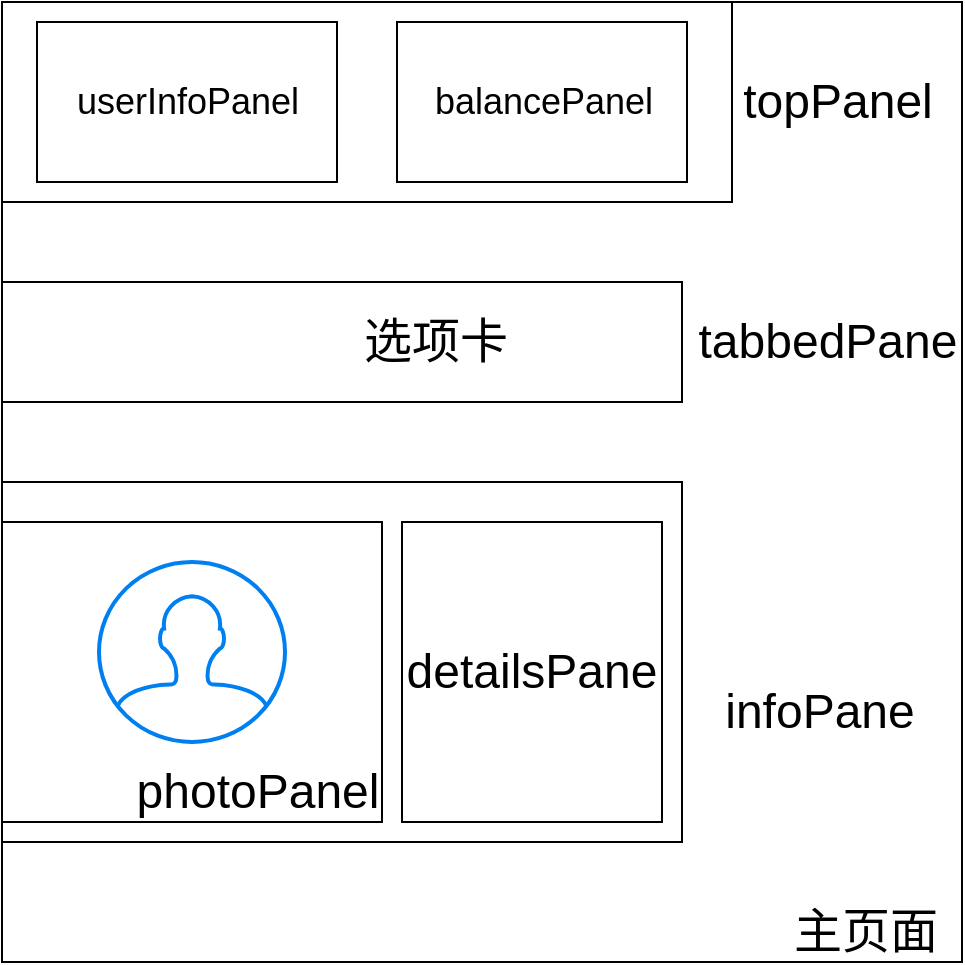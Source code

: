 <mxfile version="24.7.17">
  <diagram name="第 1 页" id="AEc7al1c8aQQ8YdG6KHD">
    <mxGraphModel dx="1396" dy="811" grid="1" gridSize="10" guides="1" tooltips="1" connect="1" arrows="1" fold="1" page="1" pageScale="1" pageWidth="827" pageHeight="1169" math="0" shadow="0">
      <root>
        <mxCell id="0" />
        <mxCell id="1" parent="0" />
        <mxCell id="4XV8Aq0RFqssjxyev_iO-1" value="" style="whiteSpace=wrap;html=1;aspect=fixed;" vertex="1" parent="1">
          <mxGeometry x="120" y="140" width="480" height="480" as="geometry" />
        </mxCell>
        <mxCell id="4XV8Aq0RFqssjxyev_iO-4" value="&lt;font style=&quot;font-size: 24px;&quot;&gt;主页面&lt;/font&gt;" style="text;html=1;align=center;verticalAlign=middle;whiteSpace=wrap;rounded=0;" vertex="1" parent="1">
          <mxGeometry x="504" y="590" width="96" height="30" as="geometry" />
        </mxCell>
        <mxCell id="4XV8Aq0RFqssjxyev_iO-11" value="&lt;font style=&quot;font-size: 24px;&quot;&gt;topPanel&lt;/font&gt;" style="text;html=1;align=center;verticalAlign=middle;whiteSpace=wrap;rounded=0;" vertex="1" parent="1">
          <mxGeometry x="490" y="175" width="96" height="30" as="geometry" />
        </mxCell>
        <mxCell id="4XV8Aq0RFqssjxyev_iO-16" value="&lt;font style=&quot;font-size: 12px;&quot;&gt;userInfoPanel&lt;/font&gt;" style="text;html=1;align=center;verticalAlign=middle;whiteSpace=wrap;rounded=0;" vertex="1" parent="1">
          <mxGeometry x="384.5" y="185" width="96" height="30" as="geometry" />
        </mxCell>
        <mxCell id="4XV8Aq0RFqssjxyev_iO-19" value="" style="group" vertex="1" connectable="0" parent="1">
          <mxGeometry x="120" y="140" width="365" height="100" as="geometry" />
        </mxCell>
        <mxCell id="4XV8Aq0RFqssjxyev_iO-3" value="" style="rounded=0;whiteSpace=wrap;html=1;" vertex="1" parent="4XV8Aq0RFqssjxyev_iO-19">
          <mxGeometry width="365" height="100" as="geometry" />
        </mxCell>
        <mxCell id="4XV8Aq0RFqssjxyev_iO-12" value="" style="rounded=0;whiteSpace=wrap;html=1;" vertex="1" parent="4XV8Aq0RFqssjxyev_iO-19">
          <mxGeometry x="17.5" y="10" width="150" height="80" as="geometry" />
        </mxCell>
        <mxCell id="4XV8Aq0RFqssjxyev_iO-15" value="&lt;font style=&quot;font-size: 18px;&quot;&gt;userInfoPanel&lt;/font&gt;" style="text;html=1;align=center;verticalAlign=middle;whiteSpace=wrap;rounded=0;" vertex="1" parent="4XV8Aq0RFqssjxyev_iO-19">
          <mxGeometry x="44.5" y="35" width="96" height="30" as="geometry" />
        </mxCell>
        <mxCell id="4XV8Aq0RFqssjxyev_iO-17" value="" style="rounded=0;whiteSpace=wrap;html=1;" vertex="1" parent="4XV8Aq0RFqssjxyev_iO-19">
          <mxGeometry x="197.5" y="10" width="145" height="80" as="geometry" />
        </mxCell>
        <mxCell id="4XV8Aq0RFqssjxyev_iO-18" value="&lt;font style=&quot;font-size: 18px;&quot;&gt;balancePanel&lt;/font&gt;" style="text;html=1;align=center;verticalAlign=middle;whiteSpace=wrap;rounded=0;" vertex="1" parent="4XV8Aq0RFqssjxyev_iO-19">
          <mxGeometry x="222.5" y="35" width="96" height="30" as="geometry" />
        </mxCell>
        <mxCell id="4XV8Aq0RFqssjxyev_iO-21" value="" style="rounded=0;whiteSpace=wrap;html=1;" vertex="1" parent="1">
          <mxGeometry x="120" y="280" width="340" height="60" as="geometry" />
        </mxCell>
        <mxCell id="4XV8Aq0RFqssjxyev_iO-31" value="&lt;font style=&quot;font-size: 24px;&quot;&gt;tabbedPane&lt;/font&gt;" style="text;html=1;align=center;verticalAlign=middle;whiteSpace=wrap;rounded=0;" vertex="1" parent="1">
          <mxGeometry x="485" y="295" width="96" height="30" as="geometry" />
        </mxCell>
        <mxCell id="4XV8Aq0RFqssjxyev_iO-33" value="&lt;span style=&quot;font-size: 24px;&quot;&gt;选项卡&lt;/span&gt;" style="text;html=1;align=center;verticalAlign=middle;whiteSpace=wrap;rounded=0;" vertex="1" parent="1">
          <mxGeometry x="288.5" y="295" width="96" height="30" as="geometry" />
        </mxCell>
        <mxCell id="4XV8Aq0RFqssjxyev_iO-39" value="" style="rounded=0;whiteSpace=wrap;html=1;" vertex="1" parent="1">
          <mxGeometry x="120" y="380" width="340" height="180" as="geometry" />
        </mxCell>
        <mxCell id="4XV8Aq0RFqssjxyev_iO-40" value="&lt;font style=&quot;font-size: 24px;&quot;&gt;infoPane&lt;/font&gt;" style="text;html=1;align=center;verticalAlign=middle;whiteSpace=wrap;rounded=0;" vertex="1" parent="1">
          <mxGeometry x="480.5" y="480" width="96" height="30" as="geometry" />
        </mxCell>
        <mxCell id="4XV8Aq0RFqssjxyev_iO-41" value="" style="group" vertex="1" connectable="0" parent="1">
          <mxGeometry x="120" y="400" width="190" height="150" as="geometry" />
        </mxCell>
        <mxCell id="4XV8Aq0RFqssjxyev_iO-32" value="" style="rounded=0;whiteSpace=wrap;html=1;" vertex="1" parent="4XV8Aq0RFqssjxyev_iO-41">
          <mxGeometry width="190" height="150" as="geometry" />
        </mxCell>
        <mxCell id="4XV8Aq0RFqssjxyev_iO-2" value="" style="html=1;verticalLabelPosition=bottom;align=center;labelBackgroundColor=#ffffff;verticalAlign=top;strokeWidth=2;strokeColor=#0080F0;shadow=0;dashed=0;shape=mxgraph.ios7.icons.user;" vertex="1" parent="4XV8Aq0RFqssjxyev_iO-41">
          <mxGeometry x="48.5" y="20" width="93" height="90" as="geometry" />
        </mxCell>
        <mxCell id="4XV8Aq0RFqssjxyev_iO-36" value="&lt;font style=&quot;font-size: 24px;&quot;&gt;photoPanel&lt;/font&gt;" style="text;html=1;align=center;verticalAlign=middle;whiteSpace=wrap;rounded=0;" vertex="1" parent="4XV8Aq0RFqssjxyev_iO-41">
          <mxGeometry x="80" y="120" width="96" height="30" as="geometry" />
        </mxCell>
        <mxCell id="4XV8Aq0RFqssjxyev_iO-43" value="" style="rounded=0;whiteSpace=wrap;html=1;" vertex="1" parent="1">
          <mxGeometry x="320" y="400" width="130" height="150" as="geometry" />
        </mxCell>
        <mxCell id="4XV8Aq0RFqssjxyev_iO-44" value="&lt;font style=&quot;font-size: 24px;&quot;&gt;detailsPane&lt;/font&gt;" style="text;html=1;align=center;verticalAlign=middle;whiteSpace=wrap;rounded=0;" vertex="1" parent="1">
          <mxGeometry x="337" y="460" width="96" height="30" as="geometry" />
        </mxCell>
      </root>
    </mxGraphModel>
  </diagram>
</mxfile>
